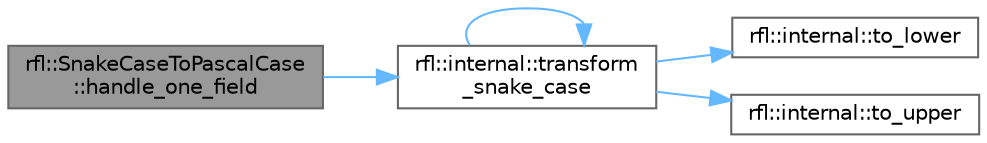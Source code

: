 digraph "rfl::SnakeCaseToPascalCase::handle_one_field"
{
 // LATEX_PDF_SIZE
  bgcolor="transparent";
  edge [fontname=Helvetica,fontsize=10,labelfontname=Helvetica,labelfontsize=10];
  node [fontname=Helvetica,fontsize=10,shape=box,height=0.2,width=0.4];
  rankdir="LR";
  Node1 [id="Node000001",label="rfl::SnakeCaseToPascalCase\l::handle_one_field",height=0.2,width=0.4,color="gray40", fillcolor="grey60", style="filled", fontcolor="black",tooltip="Applies the logic to a single field."];
  Node1 -> Node2 [id="edge1_Node000001_Node000002",color="steelblue1",style="solid",tooltip=" "];
  Node2 [id="Node000002",label="rfl::internal::transform\l_snake_case",height=0.2,width=0.4,color="grey40", fillcolor="white", style="filled",URL="$namespacerfl_1_1internal.html#a1868744632add9c5b05eb1918203f992",tooltip="Transforms the field name from snake case to camel case."];
  Node2 -> Node3 [id="edge2_Node000002_Node000003",color="steelblue1",style="solid",tooltip=" "];
  Node3 [id="Node000003",label="rfl::internal::to_lower",height=0.2,width=0.4,color="grey40", fillcolor="white", style="filled",URL="$namespacerfl_1_1internal.html#ad581846291fa4dc636ae1cfdf2ada0ce",tooltip=" "];
  Node2 -> Node4 [id="edge3_Node000002_Node000004",color="steelblue1",style="solid",tooltip=" "];
  Node4 [id="Node000004",label="rfl::internal::to_upper",height=0.2,width=0.4,color="grey40", fillcolor="white", style="filled",URL="$namespacerfl_1_1internal.html#ad160d9c8d8095dd41faedb9f59d019f5",tooltip="Capitalizes a lower-case character."];
  Node2 -> Node2 [id="edge4_Node000002_Node000002",color="steelblue1",style="solid",tooltip=" "];
}
